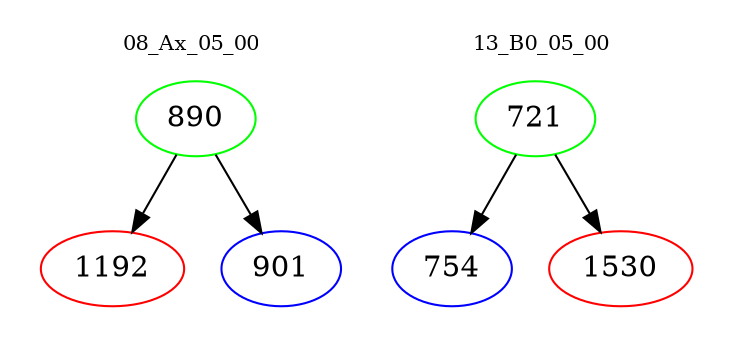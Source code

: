 digraph{
subgraph cluster_0 {
color = white
label = "08_Ax_05_00";
fontsize=10;
T0_890 [label="890", color="green"]
T0_890 -> T0_1192 [color="black"]
T0_1192 [label="1192", color="red"]
T0_890 -> T0_901 [color="black"]
T0_901 [label="901", color="blue"]
}
subgraph cluster_1 {
color = white
label = "13_B0_05_00";
fontsize=10;
T1_721 [label="721", color="green"]
T1_721 -> T1_754 [color="black"]
T1_754 [label="754", color="blue"]
T1_721 -> T1_1530 [color="black"]
T1_1530 [label="1530", color="red"]
}
}
